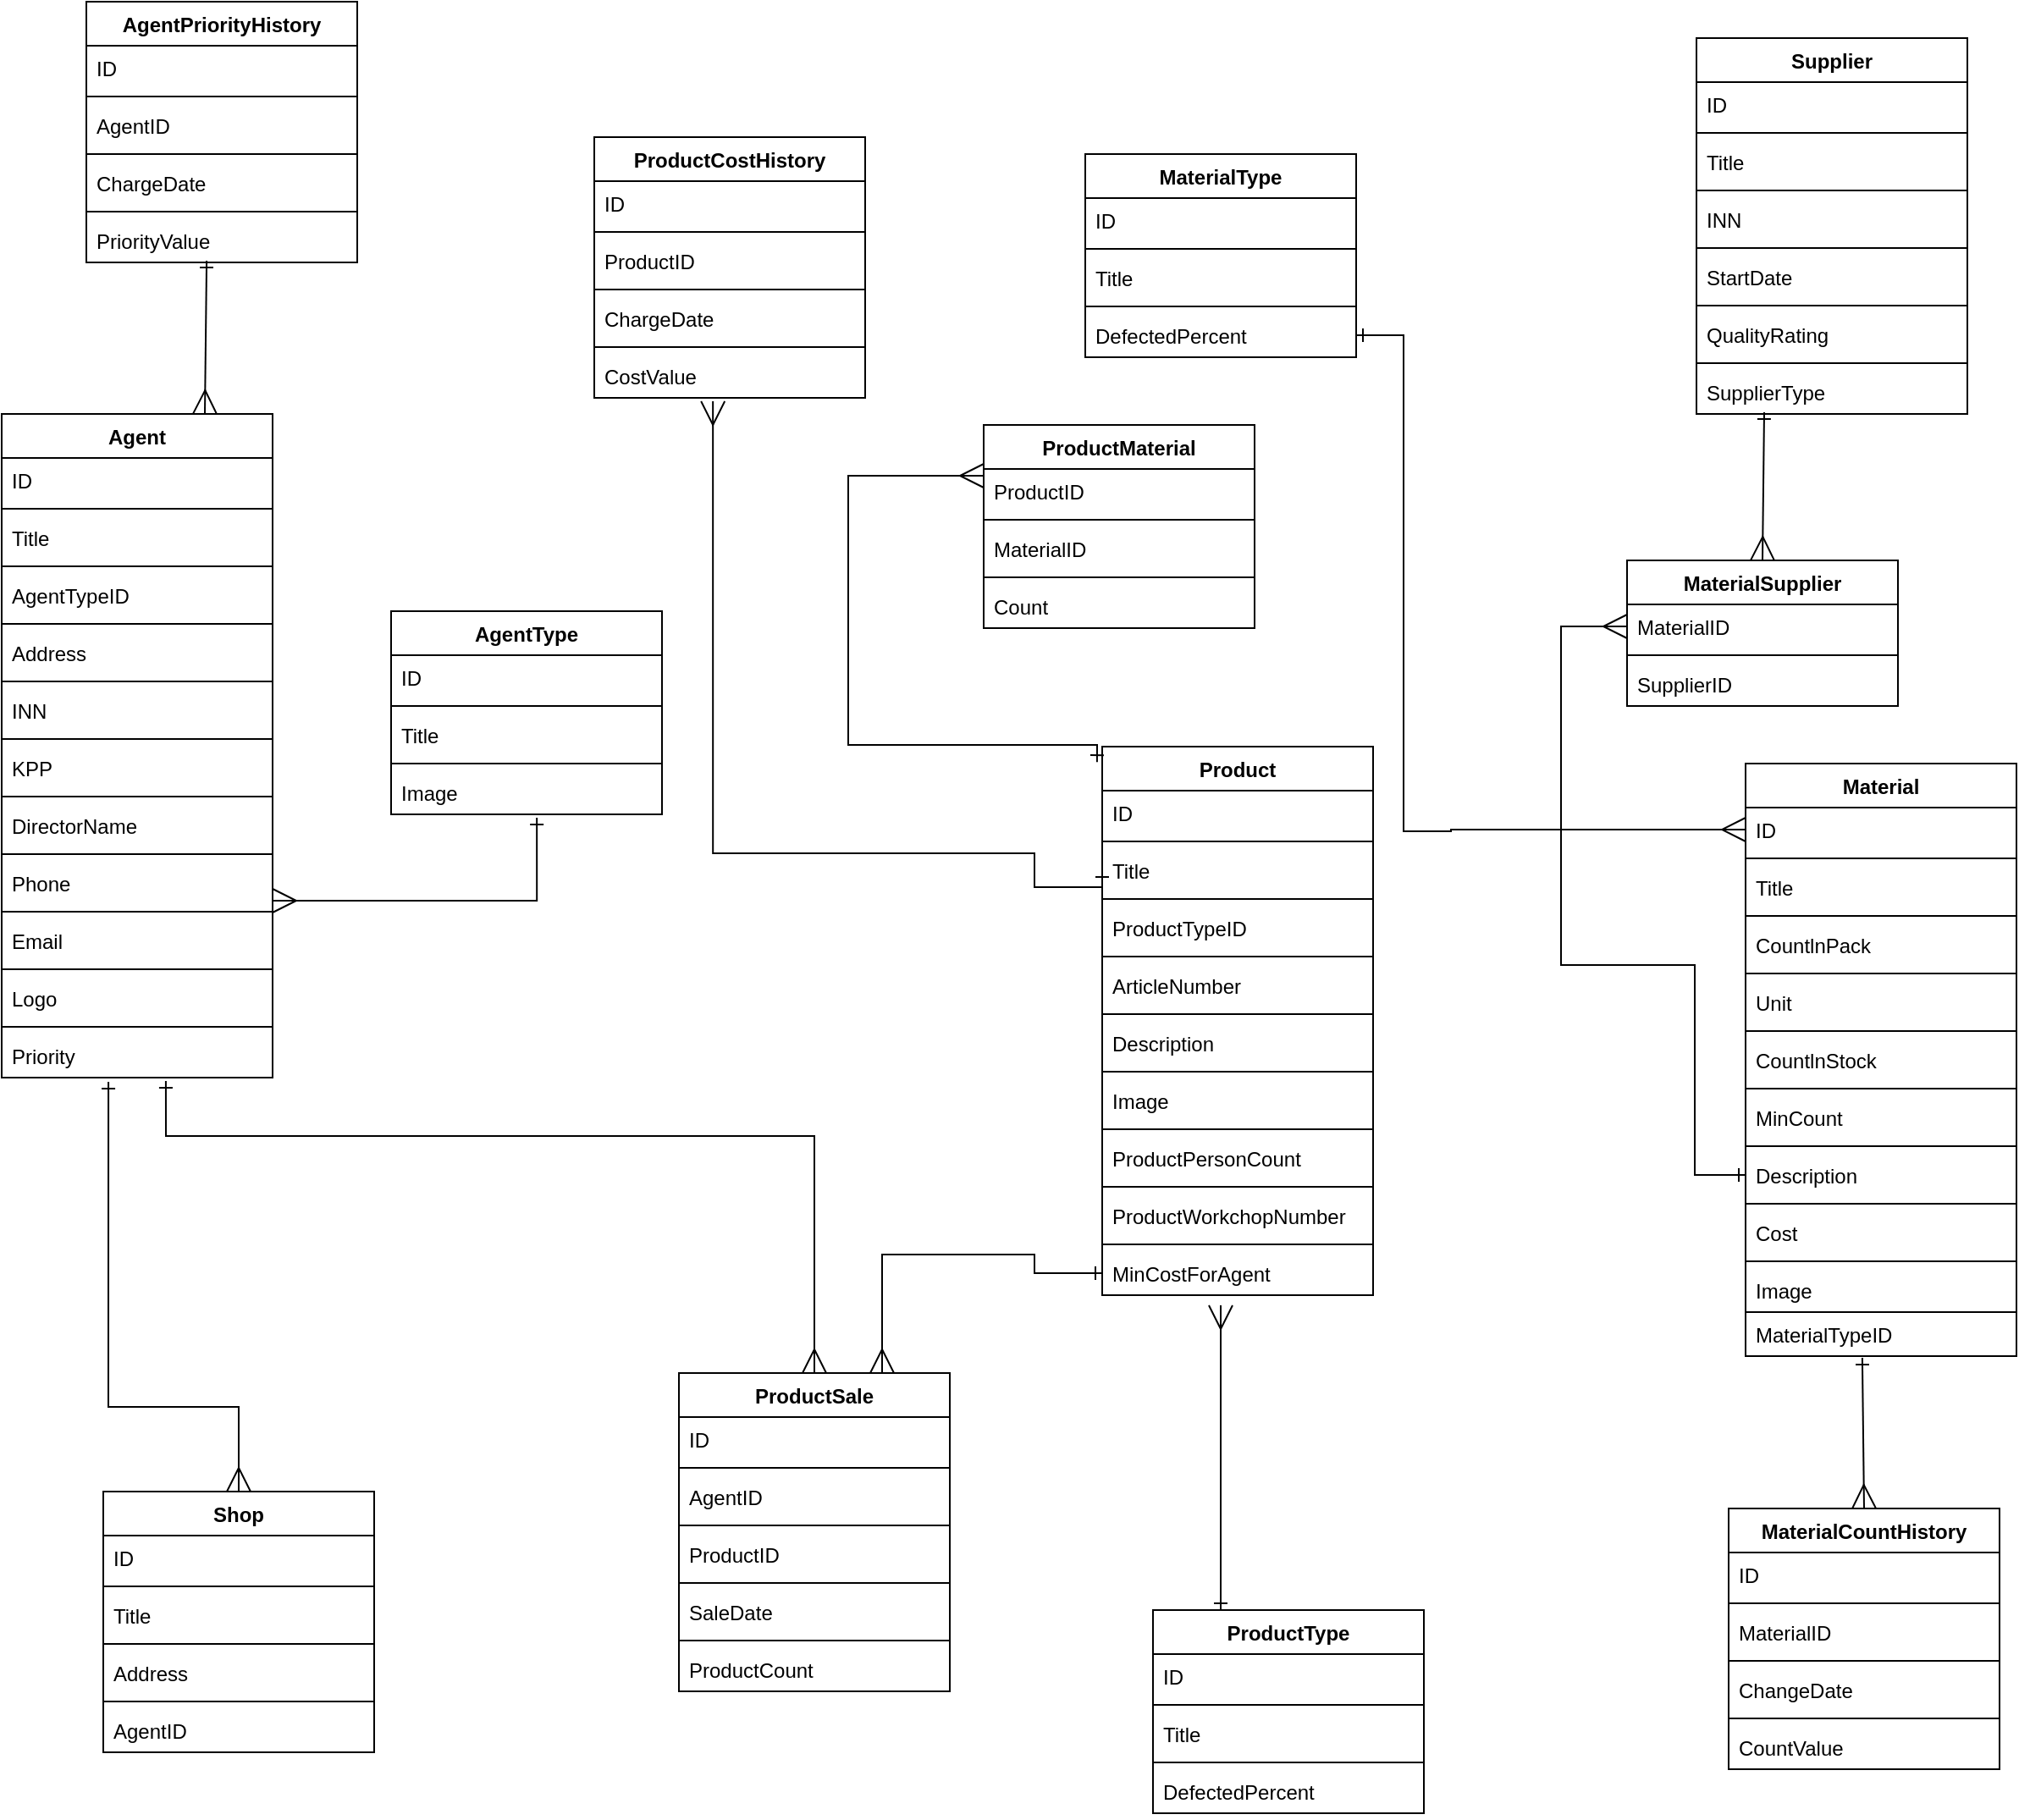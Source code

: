 <mxfile version="20.5.1" type="device"><diagram id="fFs7hPyOIkgfOMiAq97M" name="Страница 1"><mxGraphModel dx="1374" dy="3127" grid="1" gridSize="10" guides="1" tooltips="1" connect="1" arrows="1" fold="1" page="1" pageScale="1" pageWidth="827" pageHeight="1169" math="0" shadow="0"><root><mxCell id="0"/><mxCell id="1" parent="0"/><mxCell id="3nmxKB8VKZcgDJRHSXN--23" value="AgentPriorityHistory" style="swimlane;fontStyle=1;align=center;verticalAlign=top;childLayout=stackLayout;horizontal=1;startSize=26;horizontalStack=0;resizeParent=1;resizeParentMax=0;resizeLast=0;collapsible=1;marginBottom=0;" vertex="1" parent="1"><mxGeometry x="210" y="-1220" width="160" height="154" as="geometry"/></mxCell><mxCell id="3nmxKB8VKZcgDJRHSXN--24" value="ID" style="text;strokeColor=none;fillColor=none;align=left;verticalAlign=top;spacingLeft=4;spacingRight=4;overflow=hidden;rotatable=0;points=[[0,0.5],[1,0.5]];portConstraint=eastwest;" vertex="1" parent="3nmxKB8VKZcgDJRHSXN--23"><mxGeometry y="26" width="160" height="26" as="geometry"/></mxCell><mxCell id="3nmxKB8VKZcgDJRHSXN--25" value="" style="line;strokeWidth=1;fillColor=none;align=left;verticalAlign=middle;spacingTop=-1;spacingLeft=3;spacingRight=3;rotatable=0;labelPosition=right;points=[];portConstraint=eastwest;strokeColor=inherit;" vertex="1" parent="3nmxKB8VKZcgDJRHSXN--23"><mxGeometry y="52" width="160" height="8" as="geometry"/></mxCell><mxCell id="3nmxKB8VKZcgDJRHSXN--26" value="AgentID" style="text;strokeColor=none;fillColor=none;align=left;verticalAlign=top;spacingLeft=4;spacingRight=4;overflow=hidden;rotatable=0;points=[[0,0.5],[1,0.5]];portConstraint=eastwest;" vertex="1" parent="3nmxKB8VKZcgDJRHSXN--23"><mxGeometry y="60" width="160" height="26" as="geometry"/></mxCell><mxCell id="3nmxKB8VKZcgDJRHSXN--29" value="" style="line;strokeWidth=1;fillColor=none;align=left;verticalAlign=middle;spacingTop=-1;spacingLeft=3;spacingRight=3;rotatable=0;labelPosition=right;points=[];portConstraint=eastwest;strokeColor=inherit;" vertex="1" parent="3nmxKB8VKZcgDJRHSXN--23"><mxGeometry y="86" width="160" height="8" as="geometry"/></mxCell><mxCell id="3nmxKB8VKZcgDJRHSXN--28" value="ChargeDate" style="text;strokeColor=none;fillColor=none;align=left;verticalAlign=top;spacingLeft=4;spacingRight=4;overflow=hidden;rotatable=0;points=[[0,0.5],[1,0.5]];portConstraint=eastwest;" vertex="1" parent="3nmxKB8VKZcgDJRHSXN--23"><mxGeometry y="94" width="160" height="26" as="geometry"/></mxCell><mxCell id="3nmxKB8VKZcgDJRHSXN--31" value="" style="line;strokeWidth=1;fillColor=none;align=left;verticalAlign=middle;spacingTop=-1;spacingLeft=3;spacingRight=3;rotatable=0;labelPosition=right;points=[];portConstraint=eastwest;strokeColor=inherit;" vertex="1" parent="3nmxKB8VKZcgDJRHSXN--23"><mxGeometry y="120" width="160" height="8" as="geometry"/></mxCell><mxCell id="3nmxKB8VKZcgDJRHSXN--27" value="PriorityValue" style="text;strokeColor=none;fillColor=none;align=left;verticalAlign=top;spacingLeft=4;spacingRight=4;overflow=hidden;rotatable=0;points=[[0,0.5],[1,0.5]];portConstraint=eastwest;" vertex="1" parent="3nmxKB8VKZcgDJRHSXN--23"><mxGeometry y="128" width="160" height="26" as="geometry"/></mxCell><mxCell id="3nmxKB8VKZcgDJRHSXN--32" value="Agent" style="swimlane;fontStyle=1;align=center;verticalAlign=top;childLayout=stackLayout;horizontal=1;startSize=26;horizontalStack=0;resizeParent=1;resizeParentMax=0;resizeLast=0;collapsible=1;marginBottom=0;" vertex="1" parent="1"><mxGeometry x="160" y="-976.5" width="160" height="392" as="geometry"/></mxCell><mxCell id="3nmxKB8VKZcgDJRHSXN--33" value="ID" style="text;strokeColor=none;fillColor=none;align=left;verticalAlign=top;spacingLeft=4;spacingRight=4;overflow=hidden;rotatable=0;points=[[0,0.5],[1,0.5]];portConstraint=eastwest;" vertex="1" parent="3nmxKB8VKZcgDJRHSXN--32"><mxGeometry y="26" width="160" height="26" as="geometry"/></mxCell><mxCell id="3nmxKB8VKZcgDJRHSXN--34" value="" style="line;strokeWidth=1;fillColor=none;align=left;verticalAlign=middle;spacingTop=-1;spacingLeft=3;spacingRight=3;rotatable=0;labelPosition=right;points=[];portConstraint=eastwest;strokeColor=inherit;" vertex="1" parent="3nmxKB8VKZcgDJRHSXN--32"><mxGeometry y="52" width="160" height="8" as="geometry"/></mxCell><mxCell id="3nmxKB8VKZcgDJRHSXN--35" value="Title" style="text;strokeColor=none;fillColor=none;align=left;verticalAlign=top;spacingLeft=4;spacingRight=4;overflow=hidden;rotatable=0;points=[[0,0.5],[1,0.5]];portConstraint=eastwest;" vertex="1" parent="3nmxKB8VKZcgDJRHSXN--32"><mxGeometry y="60" width="160" height="26" as="geometry"/></mxCell><mxCell id="3nmxKB8VKZcgDJRHSXN--36" value="" style="line;strokeWidth=1;fillColor=none;align=left;verticalAlign=middle;spacingTop=-1;spacingLeft=3;spacingRight=3;rotatable=0;labelPosition=right;points=[];portConstraint=eastwest;strokeColor=inherit;" vertex="1" parent="3nmxKB8VKZcgDJRHSXN--32"><mxGeometry y="86" width="160" height="8" as="geometry"/></mxCell><mxCell id="3nmxKB8VKZcgDJRHSXN--37" value="AgentTypeID&#10;&#10;" style="text;strokeColor=none;fillColor=none;align=left;verticalAlign=top;spacingLeft=4;spacingRight=4;overflow=hidden;rotatable=0;points=[[0,0.5],[1,0.5]];portConstraint=eastwest;" vertex="1" parent="3nmxKB8VKZcgDJRHSXN--32"><mxGeometry y="94" width="160" height="26" as="geometry"/></mxCell><mxCell id="3nmxKB8VKZcgDJRHSXN--38" value="" style="line;strokeWidth=1;fillColor=none;align=left;verticalAlign=middle;spacingTop=-1;spacingLeft=3;spacingRight=3;rotatable=0;labelPosition=right;points=[];portConstraint=eastwest;strokeColor=inherit;" vertex="1" parent="3nmxKB8VKZcgDJRHSXN--32"><mxGeometry y="120" width="160" height="8" as="geometry"/></mxCell><mxCell id="3nmxKB8VKZcgDJRHSXN--40" value="Address" style="text;strokeColor=none;fillColor=none;align=left;verticalAlign=top;spacingLeft=4;spacingRight=4;overflow=hidden;rotatable=0;points=[[0,0.5],[1,0.5]];portConstraint=eastwest;" vertex="1" parent="3nmxKB8VKZcgDJRHSXN--32"><mxGeometry y="128" width="160" height="26" as="geometry"/></mxCell><mxCell id="3nmxKB8VKZcgDJRHSXN--47" value="" style="line;strokeWidth=1;fillColor=none;align=left;verticalAlign=middle;spacingTop=-1;spacingLeft=3;spacingRight=3;rotatable=0;labelPosition=right;points=[];portConstraint=eastwest;strokeColor=inherit;" vertex="1" parent="3nmxKB8VKZcgDJRHSXN--32"><mxGeometry y="154" width="160" height="8" as="geometry"/></mxCell><mxCell id="3nmxKB8VKZcgDJRHSXN--41" value="INN" style="text;strokeColor=none;fillColor=none;align=left;verticalAlign=top;spacingLeft=4;spacingRight=4;overflow=hidden;rotatable=0;points=[[0,0.5],[1,0.5]];portConstraint=eastwest;" vertex="1" parent="3nmxKB8VKZcgDJRHSXN--32"><mxGeometry y="162" width="160" height="26" as="geometry"/></mxCell><mxCell id="3nmxKB8VKZcgDJRHSXN--53" value="" style="line;strokeWidth=1;fillColor=none;align=left;verticalAlign=middle;spacingTop=-1;spacingLeft=3;spacingRight=3;rotatable=0;labelPosition=right;points=[];portConstraint=eastwest;strokeColor=inherit;" vertex="1" parent="3nmxKB8VKZcgDJRHSXN--32"><mxGeometry y="188" width="160" height="8" as="geometry"/></mxCell><mxCell id="3nmxKB8VKZcgDJRHSXN--42" value="KPP" style="text;strokeColor=none;fillColor=none;align=left;verticalAlign=top;spacingLeft=4;spacingRight=4;overflow=hidden;rotatable=0;points=[[0,0.5],[1,0.5]];portConstraint=eastwest;" vertex="1" parent="3nmxKB8VKZcgDJRHSXN--32"><mxGeometry y="196" width="160" height="26" as="geometry"/></mxCell><mxCell id="3nmxKB8VKZcgDJRHSXN--52" value="" style="line;strokeWidth=1;fillColor=none;align=left;verticalAlign=middle;spacingTop=-1;spacingLeft=3;spacingRight=3;rotatable=0;labelPosition=right;points=[];portConstraint=eastwest;strokeColor=inherit;" vertex="1" parent="3nmxKB8VKZcgDJRHSXN--32"><mxGeometry y="222" width="160" height="8" as="geometry"/></mxCell><mxCell id="3nmxKB8VKZcgDJRHSXN--43" value="DirectorName" style="text;strokeColor=none;fillColor=none;align=left;verticalAlign=top;spacingLeft=4;spacingRight=4;overflow=hidden;rotatable=0;points=[[0,0.5],[1,0.5]];portConstraint=eastwest;" vertex="1" parent="3nmxKB8VKZcgDJRHSXN--32"><mxGeometry y="230" width="160" height="26" as="geometry"/></mxCell><mxCell id="3nmxKB8VKZcgDJRHSXN--48" value="" style="line;strokeWidth=1;fillColor=none;align=left;verticalAlign=middle;spacingTop=-1;spacingLeft=3;spacingRight=3;rotatable=0;labelPosition=right;points=[];portConstraint=eastwest;strokeColor=inherit;" vertex="1" parent="3nmxKB8VKZcgDJRHSXN--32"><mxGeometry y="256" width="160" height="8" as="geometry"/></mxCell><mxCell id="3nmxKB8VKZcgDJRHSXN--44" value="Phone" style="text;strokeColor=none;fillColor=none;align=left;verticalAlign=top;spacingLeft=4;spacingRight=4;overflow=hidden;rotatable=0;points=[[0,0.5],[1,0.5]];portConstraint=eastwest;" vertex="1" parent="3nmxKB8VKZcgDJRHSXN--32"><mxGeometry y="264" width="160" height="26" as="geometry"/></mxCell><mxCell id="3nmxKB8VKZcgDJRHSXN--49" value="" style="line;strokeWidth=1;fillColor=none;align=left;verticalAlign=middle;spacingTop=-1;spacingLeft=3;spacingRight=3;rotatable=0;labelPosition=right;points=[];portConstraint=eastwest;strokeColor=inherit;" vertex="1" parent="3nmxKB8VKZcgDJRHSXN--32"><mxGeometry y="290" width="160" height="8" as="geometry"/></mxCell><mxCell id="3nmxKB8VKZcgDJRHSXN--45" value="Email" style="text;strokeColor=none;fillColor=none;align=left;verticalAlign=top;spacingLeft=4;spacingRight=4;overflow=hidden;rotatable=0;points=[[0,0.5],[1,0.5]];portConstraint=eastwest;" vertex="1" parent="3nmxKB8VKZcgDJRHSXN--32"><mxGeometry y="298" width="160" height="26" as="geometry"/></mxCell><mxCell id="3nmxKB8VKZcgDJRHSXN--50" value="" style="line;strokeWidth=1;fillColor=none;align=left;verticalAlign=middle;spacingTop=-1;spacingLeft=3;spacingRight=3;rotatable=0;labelPosition=right;points=[];portConstraint=eastwest;strokeColor=inherit;" vertex="1" parent="3nmxKB8VKZcgDJRHSXN--32"><mxGeometry y="324" width="160" height="8" as="geometry"/></mxCell><mxCell id="3nmxKB8VKZcgDJRHSXN--46" value="Logo" style="text;strokeColor=none;fillColor=none;align=left;verticalAlign=top;spacingLeft=4;spacingRight=4;overflow=hidden;rotatable=0;points=[[0,0.5],[1,0.5]];portConstraint=eastwest;" vertex="1" parent="3nmxKB8VKZcgDJRHSXN--32"><mxGeometry y="332" width="160" height="26" as="geometry"/></mxCell><mxCell id="3nmxKB8VKZcgDJRHSXN--51" value="" style="line;strokeWidth=1;fillColor=none;align=left;verticalAlign=middle;spacingTop=-1;spacingLeft=3;spacingRight=3;rotatable=0;labelPosition=right;points=[];portConstraint=eastwest;strokeColor=inherit;" vertex="1" parent="3nmxKB8VKZcgDJRHSXN--32"><mxGeometry y="358" width="160" height="8" as="geometry"/></mxCell><mxCell id="3nmxKB8VKZcgDJRHSXN--39" value="Priority" style="text;strokeColor=none;fillColor=none;align=left;verticalAlign=top;spacingLeft=4;spacingRight=4;overflow=hidden;rotatable=0;points=[[0,0.5],[1,0.5]];portConstraint=eastwest;" vertex="1" parent="3nmxKB8VKZcgDJRHSXN--32"><mxGeometry y="366" width="160" height="26" as="geometry"/></mxCell><mxCell id="3nmxKB8VKZcgDJRHSXN--54" value="AgentType" style="swimlane;fontStyle=1;align=center;verticalAlign=top;childLayout=stackLayout;horizontal=1;startSize=26;horizontalStack=0;resizeParent=1;resizeParentMax=0;resizeLast=0;collapsible=1;marginBottom=0;" vertex="1" parent="1"><mxGeometry x="390" y="-860" width="160" height="120" as="geometry"/></mxCell><mxCell id="3nmxKB8VKZcgDJRHSXN--55" value="ID" style="text;strokeColor=none;fillColor=none;align=left;verticalAlign=top;spacingLeft=4;spacingRight=4;overflow=hidden;rotatable=0;points=[[0,0.5],[1,0.5]];portConstraint=eastwest;" vertex="1" parent="3nmxKB8VKZcgDJRHSXN--54"><mxGeometry y="26" width="160" height="26" as="geometry"/></mxCell><mxCell id="3nmxKB8VKZcgDJRHSXN--56" value="" style="line;strokeWidth=1;fillColor=none;align=left;verticalAlign=middle;spacingTop=-1;spacingLeft=3;spacingRight=3;rotatable=0;labelPosition=right;points=[];portConstraint=eastwest;strokeColor=inherit;" vertex="1" parent="3nmxKB8VKZcgDJRHSXN--54"><mxGeometry y="52" width="160" height="8" as="geometry"/></mxCell><mxCell id="3nmxKB8VKZcgDJRHSXN--57" value="Title" style="text;strokeColor=none;fillColor=none;align=left;verticalAlign=top;spacingLeft=4;spacingRight=4;overflow=hidden;rotatable=0;points=[[0,0.5],[1,0.5]];portConstraint=eastwest;" vertex="1" parent="3nmxKB8VKZcgDJRHSXN--54"><mxGeometry y="60" width="160" height="26" as="geometry"/></mxCell><mxCell id="3nmxKB8VKZcgDJRHSXN--58" value="" style="line;strokeWidth=1;fillColor=none;align=left;verticalAlign=middle;spacingTop=-1;spacingLeft=3;spacingRight=3;rotatable=0;labelPosition=right;points=[];portConstraint=eastwest;strokeColor=inherit;" vertex="1" parent="3nmxKB8VKZcgDJRHSXN--54"><mxGeometry y="86" width="160" height="8" as="geometry"/></mxCell><mxCell id="3nmxKB8VKZcgDJRHSXN--59" value="Image" style="text;strokeColor=none;fillColor=none;align=left;verticalAlign=top;spacingLeft=4;spacingRight=4;overflow=hidden;rotatable=0;points=[[0,0.5],[1,0.5]];portConstraint=eastwest;" vertex="1" parent="3nmxKB8VKZcgDJRHSXN--54"><mxGeometry y="94" width="160" height="26" as="geometry"/></mxCell><mxCell id="3nmxKB8VKZcgDJRHSXN--62" value="Shop" style="swimlane;fontStyle=1;align=center;verticalAlign=top;childLayout=stackLayout;horizontal=1;startSize=26;horizontalStack=0;resizeParent=1;resizeParentMax=0;resizeLast=0;collapsible=1;marginBottom=0;" vertex="1" parent="1"><mxGeometry x="220" y="-340" width="160" height="154" as="geometry"/></mxCell><mxCell id="3nmxKB8VKZcgDJRHSXN--63" value="ID" style="text;strokeColor=none;fillColor=none;align=left;verticalAlign=top;spacingLeft=4;spacingRight=4;overflow=hidden;rotatable=0;points=[[0,0.5],[1,0.5]];portConstraint=eastwest;" vertex="1" parent="3nmxKB8VKZcgDJRHSXN--62"><mxGeometry y="26" width="160" height="26" as="geometry"/></mxCell><mxCell id="3nmxKB8VKZcgDJRHSXN--64" value="" style="line;strokeWidth=1;fillColor=none;align=left;verticalAlign=middle;spacingTop=-1;spacingLeft=3;spacingRight=3;rotatable=0;labelPosition=right;points=[];portConstraint=eastwest;strokeColor=inherit;" vertex="1" parent="3nmxKB8VKZcgDJRHSXN--62"><mxGeometry y="52" width="160" height="8" as="geometry"/></mxCell><mxCell id="3nmxKB8VKZcgDJRHSXN--65" value="Title" style="text;strokeColor=none;fillColor=none;align=left;verticalAlign=top;spacingLeft=4;spacingRight=4;overflow=hidden;rotatable=0;points=[[0,0.5],[1,0.5]];portConstraint=eastwest;" vertex="1" parent="3nmxKB8VKZcgDJRHSXN--62"><mxGeometry y="60" width="160" height="26" as="geometry"/></mxCell><mxCell id="3nmxKB8VKZcgDJRHSXN--66" value="" style="line;strokeWidth=1;fillColor=none;align=left;verticalAlign=middle;spacingTop=-1;spacingLeft=3;spacingRight=3;rotatable=0;labelPosition=right;points=[];portConstraint=eastwest;strokeColor=inherit;" vertex="1" parent="3nmxKB8VKZcgDJRHSXN--62"><mxGeometry y="86" width="160" height="8" as="geometry"/></mxCell><mxCell id="3nmxKB8VKZcgDJRHSXN--67" value="Address" style="text;strokeColor=none;fillColor=none;align=left;verticalAlign=top;spacingLeft=4;spacingRight=4;overflow=hidden;rotatable=0;points=[[0,0.5],[1,0.5]];portConstraint=eastwest;" vertex="1" parent="3nmxKB8VKZcgDJRHSXN--62"><mxGeometry y="94" width="160" height="26" as="geometry"/></mxCell><mxCell id="3nmxKB8VKZcgDJRHSXN--68" value="" style="line;strokeWidth=1;fillColor=none;align=left;verticalAlign=middle;spacingTop=-1;spacingLeft=3;spacingRight=3;rotatable=0;labelPosition=right;points=[];portConstraint=eastwest;strokeColor=inherit;" vertex="1" parent="3nmxKB8VKZcgDJRHSXN--62"><mxGeometry y="120" width="160" height="8" as="geometry"/></mxCell><mxCell id="3nmxKB8VKZcgDJRHSXN--69" value="AgentID" style="text;strokeColor=none;fillColor=none;align=left;verticalAlign=top;spacingLeft=4;spacingRight=4;overflow=hidden;rotatable=0;points=[[0,0.5],[1,0.5]];portConstraint=eastwest;" vertex="1" parent="3nmxKB8VKZcgDJRHSXN--62"><mxGeometry y="128" width="160" height="26" as="geometry"/></mxCell><mxCell id="3nmxKB8VKZcgDJRHSXN--70" value="ProductSale" style="swimlane;fontStyle=1;align=center;verticalAlign=top;childLayout=stackLayout;horizontal=1;startSize=26;horizontalStack=0;resizeParent=1;resizeParentMax=0;resizeLast=0;collapsible=1;marginBottom=0;" vertex="1" parent="1"><mxGeometry x="560" y="-410" width="160" height="188" as="geometry"/></mxCell><mxCell id="3nmxKB8VKZcgDJRHSXN--71" value="ID" style="text;strokeColor=none;fillColor=none;align=left;verticalAlign=top;spacingLeft=4;spacingRight=4;overflow=hidden;rotatable=0;points=[[0,0.5],[1,0.5]];portConstraint=eastwest;" vertex="1" parent="3nmxKB8VKZcgDJRHSXN--70"><mxGeometry y="26" width="160" height="26" as="geometry"/></mxCell><mxCell id="3nmxKB8VKZcgDJRHSXN--72" value="" style="line;strokeWidth=1;fillColor=none;align=left;verticalAlign=middle;spacingTop=-1;spacingLeft=3;spacingRight=3;rotatable=0;labelPosition=right;points=[];portConstraint=eastwest;strokeColor=inherit;" vertex="1" parent="3nmxKB8VKZcgDJRHSXN--70"><mxGeometry y="52" width="160" height="8" as="geometry"/></mxCell><mxCell id="3nmxKB8VKZcgDJRHSXN--73" value="AgentID" style="text;strokeColor=none;fillColor=none;align=left;verticalAlign=top;spacingLeft=4;spacingRight=4;overflow=hidden;rotatable=0;points=[[0,0.5],[1,0.5]];portConstraint=eastwest;" vertex="1" parent="3nmxKB8VKZcgDJRHSXN--70"><mxGeometry y="60" width="160" height="26" as="geometry"/></mxCell><mxCell id="3nmxKB8VKZcgDJRHSXN--74" value="" style="line;strokeWidth=1;fillColor=none;align=left;verticalAlign=middle;spacingTop=-1;spacingLeft=3;spacingRight=3;rotatable=0;labelPosition=right;points=[];portConstraint=eastwest;strokeColor=inherit;" vertex="1" parent="3nmxKB8VKZcgDJRHSXN--70"><mxGeometry y="86" width="160" height="8" as="geometry"/></mxCell><mxCell id="3nmxKB8VKZcgDJRHSXN--75" value="ProductID" style="text;strokeColor=none;fillColor=none;align=left;verticalAlign=top;spacingLeft=4;spacingRight=4;overflow=hidden;rotatable=0;points=[[0,0.5],[1,0.5]];portConstraint=eastwest;" vertex="1" parent="3nmxKB8VKZcgDJRHSXN--70"><mxGeometry y="94" width="160" height="26" as="geometry"/></mxCell><mxCell id="3nmxKB8VKZcgDJRHSXN--76" value="" style="line;strokeWidth=1;fillColor=none;align=left;verticalAlign=middle;spacingTop=-1;spacingLeft=3;spacingRight=3;rotatable=0;labelPosition=right;points=[];portConstraint=eastwest;strokeColor=inherit;" vertex="1" parent="3nmxKB8VKZcgDJRHSXN--70"><mxGeometry y="120" width="160" height="8" as="geometry"/></mxCell><mxCell id="3nmxKB8VKZcgDJRHSXN--77" value="SaleDate" style="text;strokeColor=none;fillColor=none;align=left;verticalAlign=top;spacingLeft=4;spacingRight=4;overflow=hidden;rotatable=0;points=[[0,0.5],[1,0.5]];portConstraint=eastwest;" vertex="1" parent="3nmxKB8VKZcgDJRHSXN--70"><mxGeometry y="128" width="160" height="26" as="geometry"/></mxCell><mxCell id="3nmxKB8VKZcgDJRHSXN--79" value="" style="line;strokeWidth=1;fillColor=none;align=left;verticalAlign=middle;spacingTop=-1;spacingLeft=3;spacingRight=3;rotatable=0;labelPosition=right;points=[];portConstraint=eastwest;strokeColor=inherit;" vertex="1" parent="3nmxKB8VKZcgDJRHSXN--70"><mxGeometry y="154" width="160" height="8" as="geometry"/></mxCell><mxCell id="3nmxKB8VKZcgDJRHSXN--78" value="ProductCount" style="text;strokeColor=none;fillColor=none;align=left;verticalAlign=top;spacingLeft=4;spacingRight=4;overflow=hidden;rotatable=0;points=[[0,0.5],[1,0.5]];portConstraint=eastwest;" vertex="1" parent="3nmxKB8VKZcgDJRHSXN--70"><mxGeometry y="162" width="160" height="26" as="geometry"/></mxCell><mxCell id="3nmxKB8VKZcgDJRHSXN--80" value="ProductCostHistory" style="swimlane;fontStyle=1;align=center;verticalAlign=top;childLayout=stackLayout;horizontal=1;startSize=26;horizontalStack=0;resizeParent=1;resizeParentMax=0;resizeLast=0;collapsible=1;marginBottom=0;" vertex="1" parent="1"><mxGeometry x="510" y="-1140" width="160" height="154" as="geometry"/></mxCell><mxCell id="3nmxKB8VKZcgDJRHSXN--81" value="ID" style="text;strokeColor=none;fillColor=none;align=left;verticalAlign=top;spacingLeft=4;spacingRight=4;overflow=hidden;rotatable=0;points=[[0,0.5],[1,0.5]];portConstraint=eastwest;" vertex="1" parent="3nmxKB8VKZcgDJRHSXN--80"><mxGeometry y="26" width="160" height="26" as="geometry"/></mxCell><mxCell id="3nmxKB8VKZcgDJRHSXN--82" value="" style="line;strokeWidth=1;fillColor=none;align=left;verticalAlign=middle;spacingTop=-1;spacingLeft=3;spacingRight=3;rotatable=0;labelPosition=right;points=[];portConstraint=eastwest;strokeColor=inherit;" vertex="1" parent="3nmxKB8VKZcgDJRHSXN--80"><mxGeometry y="52" width="160" height="8" as="geometry"/></mxCell><mxCell id="3nmxKB8VKZcgDJRHSXN--83" value="ProductID" style="text;strokeColor=none;fillColor=none;align=left;verticalAlign=top;spacingLeft=4;spacingRight=4;overflow=hidden;rotatable=0;points=[[0,0.5],[1,0.5]];portConstraint=eastwest;" vertex="1" parent="3nmxKB8VKZcgDJRHSXN--80"><mxGeometry y="60" width="160" height="26" as="geometry"/></mxCell><mxCell id="3nmxKB8VKZcgDJRHSXN--84" value="" style="line;strokeWidth=1;fillColor=none;align=left;verticalAlign=middle;spacingTop=-1;spacingLeft=3;spacingRight=3;rotatable=0;labelPosition=right;points=[];portConstraint=eastwest;strokeColor=inherit;" vertex="1" parent="3nmxKB8VKZcgDJRHSXN--80"><mxGeometry y="86" width="160" height="8" as="geometry"/></mxCell><mxCell id="3nmxKB8VKZcgDJRHSXN--85" value="ChargeDate" style="text;strokeColor=none;fillColor=none;align=left;verticalAlign=top;spacingLeft=4;spacingRight=4;overflow=hidden;rotatable=0;points=[[0,0.5],[1,0.5]];portConstraint=eastwest;" vertex="1" parent="3nmxKB8VKZcgDJRHSXN--80"><mxGeometry y="94" width="160" height="26" as="geometry"/></mxCell><mxCell id="3nmxKB8VKZcgDJRHSXN--86" value="" style="line;strokeWidth=1;fillColor=none;align=left;verticalAlign=middle;spacingTop=-1;spacingLeft=3;spacingRight=3;rotatable=0;labelPosition=right;points=[];portConstraint=eastwest;strokeColor=inherit;" vertex="1" parent="3nmxKB8VKZcgDJRHSXN--80"><mxGeometry y="120" width="160" height="8" as="geometry"/></mxCell><mxCell id="3nmxKB8VKZcgDJRHSXN--87" value="CostValue" style="text;strokeColor=none;fillColor=none;align=left;verticalAlign=top;spacingLeft=4;spacingRight=4;overflow=hidden;rotatable=0;points=[[0,0.5],[1,0.5]];portConstraint=eastwest;" vertex="1" parent="3nmxKB8VKZcgDJRHSXN--80"><mxGeometry y="128" width="160" height="26" as="geometry"/></mxCell><mxCell id="3nmxKB8VKZcgDJRHSXN--88" value="ProductMaterial" style="swimlane;fontStyle=1;align=center;verticalAlign=top;childLayout=stackLayout;horizontal=1;startSize=26;horizontalStack=0;resizeParent=1;resizeParentMax=0;resizeLast=0;collapsible=1;marginBottom=0;" vertex="1" parent="1"><mxGeometry x="740" y="-970" width="160" height="120" as="geometry"/></mxCell><mxCell id="3nmxKB8VKZcgDJRHSXN--89" value="ProductID" style="text;strokeColor=none;fillColor=none;align=left;verticalAlign=top;spacingLeft=4;spacingRight=4;overflow=hidden;rotatable=0;points=[[0,0.5],[1,0.5]];portConstraint=eastwest;" vertex="1" parent="3nmxKB8VKZcgDJRHSXN--88"><mxGeometry y="26" width="160" height="26" as="geometry"/></mxCell><mxCell id="3nmxKB8VKZcgDJRHSXN--90" value="" style="line;strokeWidth=1;fillColor=none;align=left;verticalAlign=middle;spacingTop=-1;spacingLeft=3;spacingRight=3;rotatable=0;labelPosition=right;points=[];portConstraint=eastwest;strokeColor=inherit;" vertex="1" parent="3nmxKB8VKZcgDJRHSXN--88"><mxGeometry y="52" width="160" height="8" as="geometry"/></mxCell><mxCell id="3nmxKB8VKZcgDJRHSXN--91" value="MaterialID" style="text;strokeColor=none;fillColor=none;align=left;verticalAlign=top;spacingLeft=4;spacingRight=4;overflow=hidden;rotatable=0;points=[[0,0.5],[1,0.5]];portConstraint=eastwest;" vertex="1" parent="3nmxKB8VKZcgDJRHSXN--88"><mxGeometry y="60" width="160" height="26" as="geometry"/></mxCell><mxCell id="3nmxKB8VKZcgDJRHSXN--92" value="" style="line;strokeWidth=1;fillColor=none;align=left;verticalAlign=middle;spacingTop=-1;spacingLeft=3;spacingRight=3;rotatable=0;labelPosition=right;points=[];portConstraint=eastwest;strokeColor=inherit;" vertex="1" parent="3nmxKB8VKZcgDJRHSXN--88"><mxGeometry y="86" width="160" height="8" as="geometry"/></mxCell><mxCell id="3nmxKB8VKZcgDJRHSXN--93" value="Count" style="text;strokeColor=none;fillColor=none;align=left;verticalAlign=top;spacingLeft=4;spacingRight=4;overflow=hidden;rotatable=0;points=[[0,0.5],[1,0.5]];portConstraint=eastwest;" vertex="1" parent="3nmxKB8VKZcgDJRHSXN--88"><mxGeometry y="94" width="160" height="26" as="geometry"/></mxCell><mxCell id="3nmxKB8VKZcgDJRHSXN--94" value="Product" style="swimlane;fontStyle=1;align=center;verticalAlign=top;childLayout=stackLayout;horizontal=1;startSize=26;horizontalStack=0;resizeParent=1;resizeParentMax=0;resizeLast=0;collapsible=1;marginBottom=0;" vertex="1" parent="1"><mxGeometry x="810" y="-780" width="160" height="324" as="geometry"/></mxCell><mxCell id="3nmxKB8VKZcgDJRHSXN--95" value="ID" style="text;strokeColor=none;fillColor=none;align=left;verticalAlign=top;spacingLeft=4;spacingRight=4;overflow=hidden;rotatable=0;points=[[0,0.5],[1,0.5]];portConstraint=eastwest;" vertex="1" parent="3nmxKB8VKZcgDJRHSXN--94"><mxGeometry y="26" width="160" height="26" as="geometry"/></mxCell><mxCell id="3nmxKB8VKZcgDJRHSXN--96" value="" style="line;strokeWidth=1;fillColor=none;align=left;verticalAlign=middle;spacingTop=-1;spacingLeft=3;spacingRight=3;rotatable=0;labelPosition=right;points=[];portConstraint=eastwest;strokeColor=inherit;" vertex="1" parent="3nmxKB8VKZcgDJRHSXN--94"><mxGeometry y="52" width="160" height="8" as="geometry"/></mxCell><mxCell id="3nmxKB8VKZcgDJRHSXN--97" value="Title" style="text;strokeColor=none;fillColor=none;align=left;verticalAlign=top;spacingLeft=4;spacingRight=4;overflow=hidden;rotatable=0;points=[[0,0.5],[1,0.5]];portConstraint=eastwest;" vertex="1" parent="3nmxKB8VKZcgDJRHSXN--94"><mxGeometry y="60" width="160" height="26" as="geometry"/></mxCell><mxCell id="3nmxKB8VKZcgDJRHSXN--98" value="" style="line;strokeWidth=1;fillColor=none;align=left;verticalAlign=middle;spacingTop=-1;spacingLeft=3;spacingRight=3;rotatable=0;labelPosition=right;points=[];portConstraint=eastwest;strokeColor=inherit;" vertex="1" parent="3nmxKB8VKZcgDJRHSXN--94"><mxGeometry y="86" width="160" height="8" as="geometry"/></mxCell><mxCell id="3nmxKB8VKZcgDJRHSXN--99" value="ProductTypeID" style="text;strokeColor=none;fillColor=none;align=left;verticalAlign=top;spacingLeft=4;spacingRight=4;overflow=hidden;rotatable=0;points=[[0,0.5],[1,0.5]];portConstraint=eastwest;" vertex="1" parent="3nmxKB8VKZcgDJRHSXN--94"><mxGeometry y="94" width="160" height="26" as="geometry"/></mxCell><mxCell id="3nmxKB8VKZcgDJRHSXN--100" value="" style="line;strokeWidth=1;fillColor=none;align=left;verticalAlign=middle;spacingTop=-1;spacingLeft=3;spacingRight=3;rotatable=0;labelPosition=right;points=[];portConstraint=eastwest;strokeColor=inherit;" vertex="1" parent="3nmxKB8VKZcgDJRHSXN--94"><mxGeometry y="120" width="160" height="8" as="geometry"/></mxCell><mxCell id="3nmxKB8VKZcgDJRHSXN--101" value="ArticleNumber" style="text;strokeColor=none;fillColor=none;align=left;verticalAlign=top;spacingLeft=4;spacingRight=4;overflow=hidden;rotatable=0;points=[[0,0.5],[1,0.5]];portConstraint=eastwest;" vertex="1" parent="3nmxKB8VKZcgDJRHSXN--94"><mxGeometry y="128" width="160" height="26" as="geometry"/></mxCell><mxCell id="3nmxKB8VKZcgDJRHSXN--102" value="" style="line;strokeWidth=1;fillColor=none;align=left;verticalAlign=middle;spacingTop=-1;spacingLeft=3;spacingRight=3;rotatable=0;labelPosition=right;points=[];portConstraint=eastwest;strokeColor=inherit;" vertex="1" parent="3nmxKB8VKZcgDJRHSXN--94"><mxGeometry y="154" width="160" height="8" as="geometry"/></mxCell><mxCell id="3nmxKB8VKZcgDJRHSXN--103" value="Description" style="text;strokeColor=none;fillColor=none;align=left;verticalAlign=top;spacingLeft=4;spacingRight=4;overflow=hidden;rotatable=0;points=[[0,0.5],[1,0.5]];portConstraint=eastwest;" vertex="1" parent="3nmxKB8VKZcgDJRHSXN--94"><mxGeometry y="162" width="160" height="26" as="geometry"/></mxCell><mxCell id="3nmxKB8VKZcgDJRHSXN--104" value="" style="line;strokeWidth=1;fillColor=none;align=left;verticalAlign=middle;spacingTop=-1;spacingLeft=3;spacingRight=3;rotatable=0;labelPosition=right;points=[];portConstraint=eastwest;strokeColor=inherit;" vertex="1" parent="3nmxKB8VKZcgDJRHSXN--94"><mxGeometry y="188" width="160" height="8" as="geometry"/></mxCell><mxCell id="3nmxKB8VKZcgDJRHSXN--105" value="Image" style="text;strokeColor=none;fillColor=none;align=left;verticalAlign=top;spacingLeft=4;spacingRight=4;overflow=hidden;rotatable=0;points=[[0,0.5],[1,0.5]];portConstraint=eastwest;" vertex="1" parent="3nmxKB8VKZcgDJRHSXN--94"><mxGeometry y="196" width="160" height="26" as="geometry"/></mxCell><mxCell id="3nmxKB8VKZcgDJRHSXN--106" value="" style="line;strokeWidth=1;fillColor=none;align=left;verticalAlign=middle;spacingTop=-1;spacingLeft=3;spacingRight=3;rotatable=0;labelPosition=right;points=[];portConstraint=eastwest;strokeColor=inherit;" vertex="1" parent="3nmxKB8VKZcgDJRHSXN--94"><mxGeometry y="222" width="160" height="8" as="geometry"/></mxCell><mxCell id="3nmxKB8VKZcgDJRHSXN--107" value="ProductPersonCount" style="text;strokeColor=none;fillColor=none;align=left;verticalAlign=top;spacingLeft=4;spacingRight=4;overflow=hidden;rotatable=0;points=[[0,0.5],[1,0.5]];portConstraint=eastwest;" vertex="1" parent="3nmxKB8VKZcgDJRHSXN--94"><mxGeometry y="230" width="160" height="26" as="geometry"/></mxCell><mxCell id="3nmxKB8VKZcgDJRHSXN--108" value="" style="line;strokeWidth=1;fillColor=none;align=left;verticalAlign=middle;spacingTop=-1;spacingLeft=3;spacingRight=3;rotatable=0;labelPosition=right;points=[];portConstraint=eastwest;strokeColor=inherit;" vertex="1" parent="3nmxKB8VKZcgDJRHSXN--94"><mxGeometry y="256" width="160" height="8" as="geometry"/></mxCell><mxCell id="3nmxKB8VKZcgDJRHSXN--109" value="ProductWorkchopNumber" style="text;strokeColor=none;fillColor=none;align=left;verticalAlign=top;spacingLeft=4;spacingRight=4;overflow=hidden;rotatable=0;points=[[0,0.5],[1,0.5]];portConstraint=eastwest;" vertex="1" parent="3nmxKB8VKZcgDJRHSXN--94"><mxGeometry y="264" width="160" height="26" as="geometry"/></mxCell><mxCell id="3nmxKB8VKZcgDJRHSXN--110" value="" style="line;strokeWidth=1;fillColor=none;align=left;verticalAlign=middle;spacingTop=-1;spacingLeft=3;spacingRight=3;rotatable=0;labelPosition=right;points=[];portConstraint=eastwest;strokeColor=inherit;" vertex="1" parent="3nmxKB8VKZcgDJRHSXN--94"><mxGeometry y="290" width="160" height="8" as="geometry"/></mxCell><mxCell id="3nmxKB8VKZcgDJRHSXN--111" value="MinCostForAgent" style="text;strokeColor=none;fillColor=none;align=left;verticalAlign=top;spacingLeft=4;spacingRight=4;overflow=hidden;rotatable=0;points=[[0,0.5],[1,0.5]];portConstraint=eastwest;" vertex="1" parent="3nmxKB8VKZcgDJRHSXN--94"><mxGeometry y="298" width="160" height="26" as="geometry"/></mxCell><mxCell id="3nmxKB8VKZcgDJRHSXN--120" value="MaterialType" style="swimlane;fontStyle=1;align=center;verticalAlign=top;childLayout=stackLayout;horizontal=1;startSize=26;horizontalStack=0;resizeParent=1;resizeParentMax=0;resizeLast=0;collapsible=1;marginBottom=0;" vertex="1" parent="1"><mxGeometry x="800" y="-1130" width="160" height="120" as="geometry"/></mxCell><mxCell id="3nmxKB8VKZcgDJRHSXN--121" value="ID" style="text;strokeColor=none;fillColor=none;align=left;verticalAlign=top;spacingLeft=4;spacingRight=4;overflow=hidden;rotatable=0;points=[[0,0.5],[1,0.5]];portConstraint=eastwest;" vertex="1" parent="3nmxKB8VKZcgDJRHSXN--120"><mxGeometry y="26" width="160" height="26" as="geometry"/></mxCell><mxCell id="3nmxKB8VKZcgDJRHSXN--122" value="" style="line;strokeWidth=1;fillColor=none;align=left;verticalAlign=middle;spacingTop=-1;spacingLeft=3;spacingRight=3;rotatable=0;labelPosition=right;points=[];portConstraint=eastwest;strokeColor=inherit;" vertex="1" parent="3nmxKB8VKZcgDJRHSXN--120"><mxGeometry y="52" width="160" height="8" as="geometry"/></mxCell><mxCell id="3nmxKB8VKZcgDJRHSXN--123" value="Title" style="text;strokeColor=none;fillColor=none;align=left;verticalAlign=top;spacingLeft=4;spacingRight=4;overflow=hidden;rotatable=0;points=[[0,0.5],[1,0.5]];portConstraint=eastwest;" vertex="1" parent="3nmxKB8VKZcgDJRHSXN--120"><mxGeometry y="60" width="160" height="26" as="geometry"/></mxCell><mxCell id="3nmxKB8VKZcgDJRHSXN--124" value="" style="line;strokeWidth=1;fillColor=none;align=left;verticalAlign=middle;spacingTop=-1;spacingLeft=3;spacingRight=3;rotatable=0;labelPosition=right;points=[];portConstraint=eastwest;strokeColor=inherit;" vertex="1" parent="3nmxKB8VKZcgDJRHSXN--120"><mxGeometry y="86" width="160" height="8" as="geometry"/></mxCell><mxCell id="3nmxKB8VKZcgDJRHSXN--125" value="DefectedPercent" style="text;strokeColor=none;fillColor=none;align=left;verticalAlign=top;spacingLeft=4;spacingRight=4;overflow=hidden;rotatable=0;points=[[0,0.5],[1,0.5]];portConstraint=eastwest;" vertex="1" parent="3nmxKB8VKZcgDJRHSXN--120"><mxGeometry y="94" width="160" height="26" as="geometry"/></mxCell><mxCell id="3nmxKB8VKZcgDJRHSXN--126" value="Supplier" style="swimlane;fontStyle=1;align=center;verticalAlign=top;childLayout=stackLayout;horizontal=1;startSize=26;horizontalStack=0;resizeParent=1;resizeParentMax=0;resizeLast=0;collapsible=1;marginBottom=0;" vertex="1" parent="1"><mxGeometry x="1161" y="-1198.5" width="160" height="222" as="geometry"/></mxCell><mxCell id="3nmxKB8VKZcgDJRHSXN--127" value="ID" style="text;strokeColor=none;fillColor=none;align=left;verticalAlign=top;spacingLeft=4;spacingRight=4;overflow=hidden;rotatable=0;points=[[0,0.5],[1,0.5]];portConstraint=eastwest;" vertex="1" parent="3nmxKB8VKZcgDJRHSXN--126"><mxGeometry y="26" width="160" height="26" as="geometry"/></mxCell><mxCell id="3nmxKB8VKZcgDJRHSXN--128" value="" style="line;strokeWidth=1;fillColor=none;align=left;verticalAlign=middle;spacingTop=-1;spacingLeft=3;spacingRight=3;rotatable=0;labelPosition=right;points=[];portConstraint=eastwest;strokeColor=inherit;" vertex="1" parent="3nmxKB8VKZcgDJRHSXN--126"><mxGeometry y="52" width="160" height="8" as="geometry"/></mxCell><mxCell id="3nmxKB8VKZcgDJRHSXN--129" value="Title" style="text;strokeColor=none;fillColor=none;align=left;verticalAlign=top;spacingLeft=4;spacingRight=4;overflow=hidden;rotatable=0;points=[[0,0.5],[1,0.5]];portConstraint=eastwest;" vertex="1" parent="3nmxKB8VKZcgDJRHSXN--126"><mxGeometry y="60" width="160" height="26" as="geometry"/></mxCell><mxCell id="3nmxKB8VKZcgDJRHSXN--130" value="" style="line;strokeWidth=1;fillColor=none;align=left;verticalAlign=middle;spacingTop=-1;spacingLeft=3;spacingRight=3;rotatable=0;labelPosition=right;points=[];portConstraint=eastwest;strokeColor=inherit;" vertex="1" parent="3nmxKB8VKZcgDJRHSXN--126"><mxGeometry y="86" width="160" height="8" as="geometry"/></mxCell><mxCell id="3nmxKB8VKZcgDJRHSXN--131" value="INN" style="text;strokeColor=none;fillColor=none;align=left;verticalAlign=top;spacingLeft=4;spacingRight=4;overflow=hidden;rotatable=0;points=[[0,0.5],[1,0.5]];portConstraint=eastwest;" vertex="1" parent="3nmxKB8VKZcgDJRHSXN--126"><mxGeometry y="94" width="160" height="26" as="geometry"/></mxCell><mxCell id="3nmxKB8VKZcgDJRHSXN--132" value="" style="line;strokeWidth=1;fillColor=none;align=left;verticalAlign=middle;spacingTop=-1;spacingLeft=3;spacingRight=3;rotatable=0;labelPosition=right;points=[];portConstraint=eastwest;strokeColor=inherit;" vertex="1" parent="3nmxKB8VKZcgDJRHSXN--126"><mxGeometry y="120" width="160" height="8" as="geometry"/></mxCell><mxCell id="3nmxKB8VKZcgDJRHSXN--133" value="StartDate" style="text;strokeColor=none;fillColor=none;align=left;verticalAlign=top;spacingLeft=4;spacingRight=4;overflow=hidden;rotatable=0;points=[[0,0.5],[1,0.5]];portConstraint=eastwest;" vertex="1" parent="3nmxKB8VKZcgDJRHSXN--126"><mxGeometry y="128" width="160" height="26" as="geometry"/></mxCell><mxCell id="3nmxKB8VKZcgDJRHSXN--134" value="" style="line;strokeWidth=1;fillColor=none;align=left;verticalAlign=middle;spacingTop=-1;spacingLeft=3;spacingRight=3;rotatable=0;labelPosition=right;points=[];portConstraint=eastwest;strokeColor=inherit;" vertex="1" parent="3nmxKB8VKZcgDJRHSXN--126"><mxGeometry y="154" width="160" height="8" as="geometry"/></mxCell><mxCell id="3nmxKB8VKZcgDJRHSXN--135" value="QualityRating" style="text;strokeColor=none;fillColor=none;align=left;verticalAlign=top;spacingLeft=4;spacingRight=4;overflow=hidden;rotatable=0;points=[[0,0.5],[1,0.5]];portConstraint=eastwest;" vertex="1" parent="3nmxKB8VKZcgDJRHSXN--126"><mxGeometry y="162" width="160" height="26" as="geometry"/></mxCell><mxCell id="3nmxKB8VKZcgDJRHSXN--136" value="" style="line;strokeWidth=1;fillColor=none;align=left;verticalAlign=middle;spacingTop=-1;spacingLeft=3;spacingRight=3;rotatable=0;labelPosition=right;points=[];portConstraint=eastwest;strokeColor=inherit;" vertex="1" parent="3nmxKB8VKZcgDJRHSXN--126"><mxGeometry y="188" width="160" height="8" as="geometry"/></mxCell><mxCell id="3nmxKB8VKZcgDJRHSXN--137" value="SupplierType" style="text;strokeColor=none;fillColor=none;align=left;verticalAlign=top;spacingLeft=4;spacingRight=4;overflow=hidden;rotatable=0;points=[[0,0.5],[1,0.5]];portConstraint=eastwest;" vertex="1" parent="3nmxKB8VKZcgDJRHSXN--126"><mxGeometry y="196" width="160" height="26" as="geometry"/></mxCell><mxCell id="3nmxKB8VKZcgDJRHSXN--144" value="MaterialSupplier" style="swimlane;fontStyle=1;align=center;verticalAlign=top;childLayout=stackLayout;horizontal=1;startSize=26;horizontalStack=0;resizeParent=1;resizeParentMax=0;resizeLast=0;collapsible=1;marginBottom=0;" vertex="1" parent="1"><mxGeometry x="1120" y="-890" width="160" height="86" as="geometry"/></mxCell><mxCell id="3nmxKB8VKZcgDJRHSXN--145" value="MaterialID" style="text;strokeColor=none;fillColor=none;align=left;verticalAlign=top;spacingLeft=4;spacingRight=4;overflow=hidden;rotatable=0;points=[[0,0.5],[1,0.5]];portConstraint=eastwest;" vertex="1" parent="3nmxKB8VKZcgDJRHSXN--144"><mxGeometry y="26" width="160" height="26" as="geometry"/></mxCell><mxCell id="3nmxKB8VKZcgDJRHSXN--146" value="" style="line;strokeWidth=1;fillColor=none;align=left;verticalAlign=middle;spacingTop=-1;spacingLeft=3;spacingRight=3;rotatable=0;labelPosition=right;points=[];portConstraint=eastwest;strokeColor=inherit;" vertex="1" parent="3nmxKB8VKZcgDJRHSXN--144"><mxGeometry y="52" width="160" height="8" as="geometry"/></mxCell><mxCell id="3nmxKB8VKZcgDJRHSXN--147" value="SupplierID" style="text;strokeColor=none;fillColor=none;align=left;verticalAlign=top;spacingLeft=4;spacingRight=4;overflow=hidden;rotatable=0;points=[[0,0.5],[1,0.5]];portConstraint=eastwest;" vertex="1" parent="3nmxKB8VKZcgDJRHSXN--144"><mxGeometry y="60" width="160" height="26" as="geometry"/></mxCell><mxCell id="3nmxKB8VKZcgDJRHSXN--150" value="Material" style="swimlane;fontStyle=1;align=center;verticalAlign=top;childLayout=stackLayout;horizontal=1;startSize=26;horizontalStack=0;resizeParent=1;resizeParentMax=0;resizeLast=0;collapsible=1;marginBottom=0;" vertex="1" parent="1"><mxGeometry x="1190" y="-770" width="160" height="350" as="geometry"/></mxCell><mxCell id="3nmxKB8VKZcgDJRHSXN--151" value="ID" style="text;strokeColor=none;fillColor=none;align=left;verticalAlign=top;spacingLeft=4;spacingRight=4;overflow=hidden;rotatable=0;points=[[0,0.5],[1,0.5]];portConstraint=eastwest;" vertex="1" parent="3nmxKB8VKZcgDJRHSXN--150"><mxGeometry y="26" width="160" height="26" as="geometry"/></mxCell><mxCell id="3nmxKB8VKZcgDJRHSXN--152" value="" style="line;strokeWidth=1;fillColor=none;align=left;verticalAlign=middle;spacingTop=-1;spacingLeft=3;spacingRight=3;rotatable=0;labelPosition=right;points=[];portConstraint=eastwest;strokeColor=inherit;" vertex="1" parent="3nmxKB8VKZcgDJRHSXN--150"><mxGeometry y="52" width="160" height="8" as="geometry"/></mxCell><mxCell id="3nmxKB8VKZcgDJRHSXN--153" value="Title" style="text;strokeColor=none;fillColor=none;align=left;verticalAlign=top;spacingLeft=4;spacingRight=4;overflow=hidden;rotatable=0;points=[[0,0.5],[1,0.5]];portConstraint=eastwest;" vertex="1" parent="3nmxKB8VKZcgDJRHSXN--150"><mxGeometry y="60" width="160" height="26" as="geometry"/></mxCell><mxCell id="3nmxKB8VKZcgDJRHSXN--154" value="" style="line;strokeWidth=1;fillColor=none;align=left;verticalAlign=middle;spacingTop=-1;spacingLeft=3;spacingRight=3;rotatable=0;labelPosition=right;points=[];portConstraint=eastwest;strokeColor=inherit;" vertex="1" parent="3nmxKB8VKZcgDJRHSXN--150"><mxGeometry y="86" width="160" height="8" as="geometry"/></mxCell><mxCell id="3nmxKB8VKZcgDJRHSXN--155" value="CountlnPack" style="text;strokeColor=none;fillColor=none;align=left;verticalAlign=top;spacingLeft=4;spacingRight=4;overflow=hidden;rotatable=0;points=[[0,0.5],[1,0.5]];portConstraint=eastwest;" vertex="1" parent="3nmxKB8VKZcgDJRHSXN--150"><mxGeometry y="94" width="160" height="26" as="geometry"/></mxCell><mxCell id="3nmxKB8VKZcgDJRHSXN--156" value="" style="line;strokeWidth=1;fillColor=none;align=left;verticalAlign=middle;spacingTop=-1;spacingLeft=3;spacingRight=3;rotatable=0;labelPosition=right;points=[];portConstraint=eastwest;strokeColor=inherit;" vertex="1" parent="3nmxKB8VKZcgDJRHSXN--150"><mxGeometry y="120" width="160" height="8" as="geometry"/></mxCell><mxCell id="3nmxKB8VKZcgDJRHSXN--157" value="Unit" style="text;strokeColor=none;fillColor=none;align=left;verticalAlign=top;spacingLeft=4;spacingRight=4;overflow=hidden;rotatable=0;points=[[0,0.5],[1,0.5]];portConstraint=eastwest;" vertex="1" parent="3nmxKB8VKZcgDJRHSXN--150"><mxGeometry y="128" width="160" height="26" as="geometry"/></mxCell><mxCell id="3nmxKB8VKZcgDJRHSXN--158" value="" style="line;strokeWidth=1;fillColor=none;align=left;verticalAlign=middle;spacingTop=-1;spacingLeft=3;spacingRight=3;rotatable=0;labelPosition=right;points=[];portConstraint=eastwest;strokeColor=inherit;" vertex="1" parent="3nmxKB8VKZcgDJRHSXN--150"><mxGeometry y="154" width="160" height="8" as="geometry"/></mxCell><mxCell id="3nmxKB8VKZcgDJRHSXN--159" value="CountlnStock" style="text;strokeColor=none;fillColor=none;align=left;verticalAlign=top;spacingLeft=4;spacingRight=4;overflow=hidden;rotatable=0;points=[[0,0.5],[1,0.5]];portConstraint=eastwest;" vertex="1" parent="3nmxKB8VKZcgDJRHSXN--150"><mxGeometry y="162" width="160" height="26" as="geometry"/></mxCell><mxCell id="3nmxKB8VKZcgDJRHSXN--160" value="" style="line;strokeWidth=1;fillColor=none;align=left;verticalAlign=middle;spacingTop=-1;spacingLeft=3;spacingRight=3;rotatable=0;labelPosition=right;points=[];portConstraint=eastwest;strokeColor=inherit;" vertex="1" parent="3nmxKB8VKZcgDJRHSXN--150"><mxGeometry y="188" width="160" height="8" as="geometry"/></mxCell><mxCell id="3nmxKB8VKZcgDJRHSXN--161" value="MinCount" style="text;strokeColor=none;fillColor=none;align=left;verticalAlign=top;spacingLeft=4;spacingRight=4;overflow=hidden;rotatable=0;points=[[0,0.5],[1,0.5]];portConstraint=eastwest;" vertex="1" parent="3nmxKB8VKZcgDJRHSXN--150"><mxGeometry y="196" width="160" height="26" as="geometry"/></mxCell><mxCell id="3nmxKB8VKZcgDJRHSXN--162" value="" style="line;strokeWidth=1;fillColor=none;align=left;verticalAlign=middle;spacingTop=-1;spacingLeft=3;spacingRight=3;rotatable=0;labelPosition=right;points=[];portConstraint=eastwest;strokeColor=inherit;" vertex="1" parent="3nmxKB8VKZcgDJRHSXN--150"><mxGeometry y="222" width="160" height="8" as="geometry"/></mxCell><mxCell id="3nmxKB8VKZcgDJRHSXN--163" value="Description" style="text;strokeColor=none;fillColor=none;align=left;verticalAlign=top;spacingLeft=4;spacingRight=4;overflow=hidden;rotatable=0;points=[[0,0.5],[1,0.5]];portConstraint=eastwest;" vertex="1" parent="3nmxKB8VKZcgDJRHSXN--150"><mxGeometry y="230" width="160" height="26" as="geometry"/></mxCell><mxCell id="3nmxKB8VKZcgDJRHSXN--164" value="" style="line;strokeWidth=1;fillColor=none;align=left;verticalAlign=middle;spacingTop=-1;spacingLeft=3;spacingRight=3;rotatable=0;labelPosition=right;points=[];portConstraint=eastwest;strokeColor=inherit;" vertex="1" parent="3nmxKB8VKZcgDJRHSXN--150"><mxGeometry y="256" width="160" height="8" as="geometry"/></mxCell><mxCell id="3nmxKB8VKZcgDJRHSXN--165" value="Cost" style="text;strokeColor=none;fillColor=none;align=left;verticalAlign=top;spacingLeft=4;spacingRight=4;overflow=hidden;rotatable=0;points=[[0,0.5],[1,0.5]];portConstraint=eastwest;" vertex="1" parent="3nmxKB8VKZcgDJRHSXN--150"><mxGeometry y="264" width="160" height="26" as="geometry"/></mxCell><mxCell id="3nmxKB8VKZcgDJRHSXN--166" value="" style="line;strokeWidth=1;fillColor=none;align=left;verticalAlign=middle;spacingTop=-1;spacingLeft=3;spacingRight=3;rotatable=0;labelPosition=right;points=[];portConstraint=eastwest;strokeColor=inherit;" vertex="1" parent="3nmxKB8VKZcgDJRHSXN--150"><mxGeometry y="290" width="160" height="8" as="geometry"/></mxCell><mxCell id="3nmxKB8VKZcgDJRHSXN--167" value="Image" style="text;strokeColor=none;fillColor=none;align=left;verticalAlign=top;spacingLeft=4;spacingRight=4;overflow=hidden;rotatable=0;points=[[0,0.5],[1,0.5]];portConstraint=eastwest;" vertex="1" parent="3nmxKB8VKZcgDJRHSXN--150"><mxGeometry y="298" width="160" height="26" as="geometry"/></mxCell><mxCell id="3nmxKB8VKZcgDJRHSXN--170" value="MaterialTypeID" style="text;align=left;verticalAlign=top;spacingLeft=4;spacingRight=4;overflow=hidden;rotatable=0;points=[[0,0.5],[1,0.5]];portConstraint=eastwest;strokeColor=default;" vertex="1" parent="3nmxKB8VKZcgDJRHSXN--150"><mxGeometry y="324" width="160" height="26" as="geometry"/></mxCell><mxCell id="3nmxKB8VKZcgDJRHSXN--173" value="MaterialCountHistory" style="swimlane;fontStyle=1;align=center;verticalAlign=top;childLayout=stackLayout;horizontal=1;startSize=26;horizontalStack=0;resizeParent=1;resizeParentMax=0;resizeLast=0;collapsible=1;marginBottom=0;" vertex="1" parent="1"><mxGeometry x="1180" y="-330" width="160" height="154" as="geometry"/></mxCell><mxCell id="3nmxKB8VKZcgDJRHSXN--174" value="ID" style="text;strokeColor=none;fillColor=none;align=left;verticalAlign=top;spacingLeft=4;spacingRight=4;overflow=hidden;rotatable=0;points=[[0,0.5],[1,0.5]];portConstraint=eastwest;" vertex="1" parent="3nmxKB8VKZcgDJRHSXN--173"><mxGeometry y="26" width="160" height="26" as="geometry"/></mxCell><mxCell id="3nmxKB8VKZcgDJRHSXN--175" value="" style="line;strokeWidth=1;fillColor=none;align=left;verticalAlign=middle;spacingTop=-1;spacingLeft=3;spacingRight=3;rotatable=0;labelPosition=right;points=[];portConstraint=eastwest;strokeColor=inherit;" vertex="1" parent="3nmxKB8VKZcgDJRHSXN--173"><mxGeometry y="52" width="160" height="8" as="geometry"/></mxCell><mxCell id="3nmxKB8VKZcgDJRHSXN--176" value="MaterialID" style="text;strokeColor=none;fillColor=none;align=left;verticalAlign=top;spacingLeft=4;spacingRight=4;overflow=hidden;rotatable=0;points=[[0,0.5],[1,0.5]];portConstraint=eastwest;" vertex="1" parent="3nmxKB8VKZcgDJRHSXN--173"><mxGeometry y="60" width="160" height="26" as="geometry"/></mxCell><mxCell id="3nmxKB8VKZcgDJRHSXN--177" value="" style="line;strokeWidth=1;fillColor=none;align=left;verticalAlign=middle;spacingTop=-1;spacingLeft=3;spacingRight=3;rotatable=0;labelPosition=right;points=[];portConstraint=eastwest;strokeColor=inherit;" vertex="1" parent="3nmxKB8VKZcgDJRHSXN--173"><mxGeometry y="86" width="160" height="8" as="geometry"/></mxCell><mxCell id="3nmxKB8VKZcgDJRHSXN--178" value="ChangeDate" style="text;strokeColor=none;fillColor=none;align=left;verticalAlign=top;spacingLeft=4;spacingRight=4;overflow=hidden;rotatable=0;points=[[0,0.5],[1,0.5]];portConstraint=eastwest;" vertex="1" parent="3nmxKB8VKZcgDJRHSXN--173"><mxGeometry y="94" width="160" height="26" as="geometry"/></mxCell><mxCell id="3nmxKB8VKZcgDJRHSXN--179" value="" style="line;strokeWidth=1;fillColor=none;align=left;verticalAlign=middle;spacingTop=-1;spacingLeft=3;spacingRight=3;rotatable=0;labelPosition=right;points=[];portConstraint=eastwest;strokeColor=inherit;" vertex="1" parent="3nmxKB8VKZcgDJRHSXN--173"><mxGeometry y="120" width="160" height="8" as="geometry"/></mxCell><mxCell id="3nmxKB8VKZcgDJRHSXN--180" value="CountValue" style="text;strokeColor=none;fillColor=none;align=left;verticalAlign=top;spacingLeft=4;spacingRight=4;overflow=hidden;rotatable=0;points=[[0,0.5],[1,0.5]];portConstraint=eastwest;" vertex="1" parent="3nmxKB8VKZcgDJRHSXN--173"><mxGeometry y="128" width="160" height="26" as="geometry"/></mxCell><mxCell id="3nmxKB8VKZcgDJRHSXN--181" value="ProductType" style="swimlane;fontStyle=1;align=center;verticalAlign=top;childLayout=stackLayout;horizontal=1;startSize=26;horizontalStack=0;resizeParent=1;resizeParentMax=0;resizeLast=0;collapsible=1;marginBottom=0;" vertex="1" parent="1"><mxGeometry x="840" y="-270" width="160" height="120" as="geometry"/></mxCell><mxCell id="3nmxKB8VKZcgDJRHSXN--182" value="ID" style="text;strokeColor=none;fillColor=none;align=left;verticalAlign=top;spacingLeft=4;spacingRight=4;overflow=hidden;rotatable=0;points=[[0,0.5],[1,0.5]];portConstraint=eastwest;" vertex="1" parent="3nmxKB8VKZcgDJRHSXN--181"><mxGeometry y="26" width="160" height="26" as="geometry"/></mxCell><mxCell id="3nmxKB8VKZcgDJRHSXN--183" value="" style="line;strokeWidth=1;fillColor=none;align=left;verticalAlign=middle;spacingTop=-1;spacingLeft=3;spacingRight=3;rotatable=0;labelPosition=right;points=[];portConstraint=eastwest;strokeColor=inherit;" vertex="1" parent="3nmxKB8VKZcgDJRHSXN--181"><mxGeometry y="52" width="160" height="8" as="geometry"/></mxCell><mxCell id="3nmxKB8VKZcgDJRHSXN--184" value="Title" style="text;strokeColor=none;fillColor=none;align=left;verticalAlign=top;spacingLeft=4;spacingRight=4;overflow=hidden;rotatable=0;points=[[0,0.5],[1,0.5]];portConstraint=eastwest;" vertex="1" parent="3nmxKB8VKZcgDJRHSXN--181"><mxGeometry y="60" width="160" height="26" as="geometry"/></mxCell><mxCell id="3nmxKB8VKZcgDJRHSXN--185" value="" style="line;strokeWidth=1;fillColor=none;align=left;verticalAlign=middle;spacingTop=-1;spacingLeft=3;spacingRight=3;rotatable=0;labelPosition=right;points=[];portConstraint=eastwest;strokeColor=inherit;" vertex="1" parent="3nmxKB8VKZcgDJRHSXN--181"><mxGeometry y="86" width="160" height="8" as="geometry"/></mxCell><mxCell id="3nmxKB8VKZcgDJRHSXN--186" value="DefectedPercent" style="text;strokeColor=none;fillColor=none;align=left;verticalAlign=top;spacingLeft=4;spacingRight=4;overflow=hidden;rotatable=0;points=[[0,0.5],[1,0.5]];portConstraint=eastwest;" vertex="1" parent="3nmxKB8VKZcgDJRHSXN--181"><mxGeometry y="94" width="160" height="26" as="geometry"/></mxCell><mxCell id="3nmxKB8VKZcgDJRHSXN--188" value="" style="endArrow=ERmany;endFill=0;endSize=12;html=1;rounded=0;startArrow=ERone;startFill=0;exitX=0.444;exitY=0.962;exitDx=0;exitDy=0;exitPerimeter=0;entryX=0.75;entryY=0;entryDx=0;entryDy=0;" edge="1" parent="1" source="3nmxKB8VKZcgDJRHSXN--27" target="3nmxKB8VKZcgDJRHSXN--32"><mxGeometry width="160" relative="1" as="geometry"><mxPoint x="660" y="-910" as="sourcePoint"/><mxPoint x="820" y="-910" as="targetPoint"/></mxGeometry></mxCell><mxCell id="3nmxKB8VKZcgDJRHSXN--189" value="" style="endArrow=ERmany;endFill=0;endSize=12;html=1;rounded=0;startArrow=ERone;startFill=0;edgeStyle=orthogonalEdgeStyle;exitX=0.538;exitY=1.077;exitDx=0;exitDy=0;exitPerimeter=0;entryX=1;entryY=0.904;entryDx=0;entryDy=0;entryPerimeter=0;" edge="1" parent="1" source="3nmxKB8VKZcgDJRHSXN--59" target="3nmxKB8VKZcgDJRHSXN--44"><mxGeometry width="160" relative="1" as="geometry"><mxPoint x="510" y="-633" as="sourcePoint"/><mxPoint x="380" y="-690" as="targetPoint"/><Array as="points"><mxPoint x="476" y="-689"/></Array></mxGeometry></mxCell><mxCell id="3nmxKB8VKZcgDJRHSXN--190" value="" style="endArrow=ERmany;endFill=0;endSize=12;html=1;rounded=0;startArrow=ERone;startFill=0;entryX=0.5;entryY=0;entryDx=0;entryDy=0;edgeStyle=orthogonalEdgeStyle;exitX=0.606;exitY=1.077;exitDx=0;exitDy=0;exitPerimeter=0;" edge="1" parent="1" source="3nmxKB8VKZcgDJRHSXN--39" target="3nmxKB8VKZcgDJRHSXN--70"><mxGeometry width="160" relative="1" as="geometry"><mxPoint x="350" y="-460" as="sourcePoint"/><mxPoint x="330" y="-623" as="targetPoint"/><Array as="points"><mxPoint x="257" y="-550"/><mxPoint x="640" y="-550"/></Array></mxGeometry></mxCell><mxCell id="3nmxKB8VKZcgDJRHSXN--191" value="" style="endArrow=ERmany;endFill=0;endSize=12;html=1;rounded=0;startArrow=ERone;startFill=0;edgeStyle=orthogonalEdgeStyle;exitX=0.394;exitY=1.096;exitDx=0;exitDy=0;exitPerimeter=0;entryX=0.5;entryY=0;entryDx=0;entryDy=0;" edge="1" parent="1" source="3nmxKB8VKZcgDJRHSXN--39" target="3nmxKB8VKZcgDJRHSXN--62"><mxGeometry width="160" relative="1" as="geometry"><mxPoint x="510.08" y="-727.998" as="sourcePoint"/><mxPoint x="320" y="-350" as="targetPoint"/><Array as="points"><mxPoint x="223" y="-390"/><mxPoint x="300" y="-390"/></Array></mxGeometry></mxCell><mxCell id="3nmxKB8VKZcgDJRHSXN--192" value="" style="endArrow=ERmany;endFill=0;endSize=12;html=1;rounded=0;startArrow=ERone;startFill=0;edgeStyle=orthogonalEdgeStyle;exitX=0;exitY=0.5;exitDx=0;exitDy=0;entryX=0.438;entryY=1.077;entryDx=0;entryDy=0;entryPerimeter=0;" edge="1" parent="1" source="3nmxKB8VKZcgDJRHSXN--97" target="3nmxKB8VKZcgDJRHSXN--87"><mxGeometry width="160" relative="1" as="geometry"><mxPoint x="610.08" y="-959.998" as="sourcePoint"/><mxPoint x="430" y="-910.996" as="targetPoint"/><Array as="points"><mxPoint x="770" y="-697"/><mxPoint x="770" y="-717"/><mxPoint x="580" y="-717"/></Array></mxGeometry></mxCell><mxCell id="3nmxKB8VKZcgDJRHSXN--193" value="" style="endArrow=ERmany;endFill=0;endSize=12;html=1;rounded=0;startArrow=ERone;startFill=0;edgeStyle=orthogonalEdgeStyle;entryX=0;entryY=0.25;entryDx=0;entryDy=0;exitX=-0.019;exitY=0.028;exitDx=0;exitDy=0;exitPerimeter=0;" edge="1" parent="1" source="3nmxKB8VKZcgDJRHSXN--94" target="3nmxKB8VKZcgDJRHSXN--88"><mxGeometry width="160" relative="1" as="geometry"><mxPoint x="660" y="-590" as="sourcePoint"/><mxPoint x="430" y="-660.996" as="targetPoint"/><Array as="points"><mxPoint x="660" y="-781"/><mxPoint x="660" y="-940"/></Array></mxGeometry></mxCell><mxCell id="3nmxKB8VKZcgDJRHSXN--194" value="" style="endArrow=ERmany;endFill=0;endSize=12;html=1;rounded=0;startArrow=ERone;startFill=0;edgeStyle=orthogonalEdgeStyle;entryX=0.75;entryY=0;entryDx=0;entryDy=0;exitX=0;exitY=0.5;exitDx=0;exitDy=0;" edge="1" parent="1" source="3nmxKB8VKZcgDJRHSXN--111" target="3nmxKB8VKZcgDJRHSXN--70"><mxGeometry width="160" relative="1" as="geometry"><mxPoint x="720" y="-480" as="sourcePoint"/><mxPoint x="540" y="-603.496" as="targetPoint"/><Array as="points"><mxPoint x="770" y="-480"/><mxPoint x="680" y="-480"/></Array></mxGeometry></mxCell><mxCell id="3nmxKB8VKZcgDJRHSXN--198" value="" style="endArrow=ERmany;endFill=0;endSize=12;html=1;rounded=0;startArrow=ERone;startFill=0;exitX=0.25;exitY=0;exitDx=0;exitDy=0;" edge="1" parent="1" source="3nmxKB8VKZcgDJRHSXN--181"><mxGeometry width="160" relative="1" as="geometry"><mxPoint x="901.04" y="-399.998" as="sourcePoint"/><mxPoint x="880" y="-450" as="targetPoint"/><Array as="points"><mxPoint x="880" y="-440"/></Array></mxGeometry></mxCell><mxCell id="3nmxKB8VKZcgDJRHSXN--199" value="" style="endArrow=ERmany;endFill=0;endSize=12;html=1;rounded=0;startArrow=ERone;startFill=0;exitX=0.431;exitY=1.038;exitDx=0;exitDy=0;entryX=0.5;entryY=0;entryDx=0;entryDy=0;exitPerimeter=0;" edge="1" parent="1" source="3nmxKB8VKZcgDJRHSXN--170" target="3nmxKB8VKZcgDJRHSXN--173"><mxGeometry width="160" relative="1" as="geometry"><mxPoint x="1040" y="-290" as="sourcePoint"/><mxPoint x="1040" y="-470" as="targetPoint"/><Array as="points"/></mxGeometry></mxCell><mxCell id="3nmxKB8VKZcgDJRHSXN--200" value="" style="endArrow=ERmany;endFill=0;endSize=12;html=1;rounded=0;startArrow=ERone;startFill=0;edgeStyle=orthogonalEdgeStyle;entryX=0;entryY=0.5;entryDx=0;entryDy=0;exitX=1;exitY=0.5;exitDx=0;exitDy=0;" edge="1" parent="1" source="3nmxKB8VKZcgDJRHSXN--125" target="3nmxKB8VKZcgDJRHSXN--151"><mxGeometry width="160" relative="1" as="geometry"><mxPoint x="988" y="-1000" as="sourcePoint"/><mxPoint x="860" y="-820.996" as="targetPoint"/><Array as="points"><mxPoint x="988" y="-1023"/><mxPoint x="988" y="-730"/><mxPoint x="1016" y="-730"/><mxPoint x="1016" y="-731"/></Array></mxGeometry></mxCell><mxCell id="3nmxKB8VKZcgDJRHSXN--201" value="" style="endArrow=ERmany;endFill=0;endSize=12;html=1;rounded=0;startArrow=ERone;startFill=0;edgeStyle=orthogonalEdgeStyle;entryX=0;entryY=0.5;entryDx=0;entryDy=0;exitX=0;exitY=0.5;exitDx=0;exitDy=0;" edge="1" parent="1" source="3nmxKB8VKZcgDJRHSXN--163" target="3nmxKB8VKZcgDJRHSXN--145"><mxGeometry width="160" relative="1" as="geometry"><mxPoint x="1126" y="-540" as="sourcePoint"/><mxPoint x="970" y="-650.996" as="targetPoint"/><Array as="points"><mxPoint x="1160" y="-527"/><mxPoint x="1160" y="-651"/><mxPoint x="1081" y="-651"/><mxPoint x="1081" y="-851"/></Array></mxGeometry></mxCell><mxCell id="3nmxKB8VKZcgDJRHSXN--202" value="" style="endArrow=ERmany;endFill=0;endSize=12;html=1;rounded=0;startArrow=ERone;startFill=0;exitX=0.25;exitY=0.962;exitDx=0;exitDy=0;exitPerimeter=0;entryX=0.5;entryY=0;entryDx=0;entryDy=0;" edge="1" parent="1" source="3nmxKB8VKZcgDJRHSXN--137" target="3nmxKB8VKZcgDJRHSXN--144"><mxGeometry width="160" relative="1" as="geometry"><mxPoint x="1101.04" y="-1029.998" as="sourcePoint"/><mxPoint x="1100" y="-939.51" as="targetPoint"/></mxGeometry></mxCell></root></mxGraphModel></diagram></mxfile>